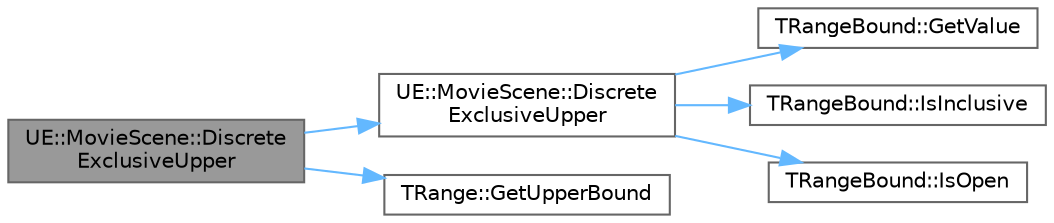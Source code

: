 digraph "UE::MovieScene::DiscreteExclusiveUpper"
{
 // INTERACTIVE_SVG=YES
 // LATEX_PDF_SIZE
  bgcolor="transparent";
  edge [fontname=Helvetica,fontsize=10,labelfontname=Helvetica,labelfontsize=10];
  node [fontname=Helvetica,fontsize=10,shape=box,height=0.2,width=0.4];
  rankdir="LR";
  Node1 [id="Node000001",label="UE::MovieScene::Discrete\lExclusiveUpper",height=0.2,width=0.4,color="gray40", fillcolor="grey60", style="filled", fontcolor="black",tooltip="Return the first frame number not contained by the specified range."];
  Node1 -> Node2 [id="edge1_Node000001_Node000002",color="steelblue1",style="solid",tooltip=" "];
  Node2 [id="Node000002",label="UE::MovieScene::Discrete\lExclusiveUpper",height=0.2,width=0.4,color="grey40", fillcolor="white", style="filled",URL="$d1/dd1/namespaceUE_1_1MovieScene.html#a741a3c7de38ea150ef214e90c129cd3f",tooltip="Return the first frame number that is not contained by the specified closed upper bound."];
  Node2 -> Node3 [id="edge2_Node000002_Node000003",color="steelblue1",style="solid",tooltip=" "];
  Node3 [id="Node000003",label="TRangeBound::GetValue",height=0.2,width=0.4,color="grey40", fillcolor="white", style="filled",URL="$dc/d71/classTRangeBound.html#af1ff0b24c0bdae20475212ff761fd98b",tooltip="Gets the bound's value."];
  Node2 -> Node4 [id="edge3_Node000002_Node000004",color="steelblue1",style="solid",tooltip=" "];
  Node4 [id="Node000004",label="TRangeBound::IsInclusive",height=0.2,width=0.4,color="grey40", fillcolor="white", style="filled",URL="$dc/d71/classTRangeBound.html#ab026db32a3b51fe9294cfa1fbd9433fc",tooltip="Checks whether the bound is inclusive."];
  Node2 -> Node5 [id="edge4_Node000002_Node000005",color="steelblue1",style="solid",tooltip=" "];
  Node5 [id="Node000005",label="TRangeBound::IsOpen",height=0.2,width=0.4,color="grey40", fillcolor="white", style="filled",URL="$dc/d71/classTRangeBound.html#a650f38e9bed5df242a6b1857f83de683",tooltip="Checks whether the bound is open."];
  Node1 -> Node6 [id="edge5_Node000001_Node000006",color="steelblue1",style="solid",tooltip=" "];
  Node6 [id="Node000006",label="TRange::GetUpperBound",height=0.2,width=0.4,color="grey40", fillcolor="white", style="filled",URL="$d0/d01/classTRange.html#aaa525d9b635713ec3cefd4ea64d54e4a",tooltip="Get the range's upper bound."];
}
